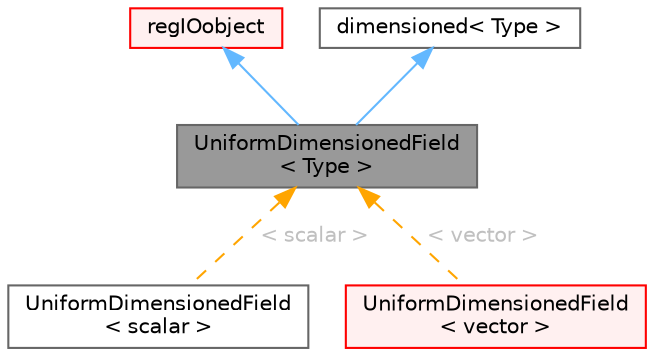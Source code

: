 digraph "UniformDimensionedField&lt; Type &gt;"
{
 // LATEX_PDF_SIZE
  bgcolor="transparent";
  edge [fontname=Helvetica,fontsize=10,labelfontname=Helvetica,labelfontsize=10];
  node [fontname=Helvetica,fontsize=10,shape=box,height=0.2,width=0.4];
  Node1 [id="Node000001",label="UniformDimensionedField\l\< Type \>",height=0.2,width=0.4,color="gray40", fillcolor="grey60", style="filled", fontcolor="black",tooltip="Dimensioned<Type> registered with the database as a registered IOobject which has the functionality o..."];
  Node2 -> Node1 [id="edge1_Node000001_Node000002",dir="back",color="steelblue1",style="solid",tooltip=" "];
  Node2 [id="Node000002",label="regIOobject",height=0.2,width=0.4,color="red", fillcolor="#FFF0F0", style="filled",URL="$classFoam_1_1regIOobject.html",tooltip="regIOobject is an abstract class derived from IOobject to handle automatic object registration with t..."];
  Node5 -> Node1 [id="edge2_Node000001_Node000005",dir="back",color="steelblue1",style="solid",tooltip=" "];
  Node5 [id="Node000005",label="dimensioned\< Type \>",height=0.2,width=0.4,color="gray40", fillcolor="white", style="filled",URL="$classFoam_1_1dimensioned.html",tooltip="Generic dimensioned Type class."];
  Node1 -> Node6 [id="edge3_Node000001_Node000006",dir="back",color="orange",style="dashed",tooltip=" ",label=" \< scalar \>",fontcolor="grey" ];
  Node6 [id="Node000006",label="UniformDimensionedField\l\< scalar \>",height=0.2,width=0.4,color="gray40", fillcolor="white", style="filled",URL="$classFoam_1_1UniformDimensionedField.html",tooltip=" "];
  Node1 -> Node7 [id="edge4_Node000001_Node000007",dir="back",color="orange",style="dashed",tooltip=" ",label=" \< vector \>",fontcolor="grey" ];
  Node7 [id="Node000007",label="UniformDimensionedField\l\< vector \>",height=0.2,width=0.4,color="red", fillcolor="#FFF0F0", style="filled",URL="$classFoam_1_1UniformDimensionedField.html",tooltip=" "];
}
